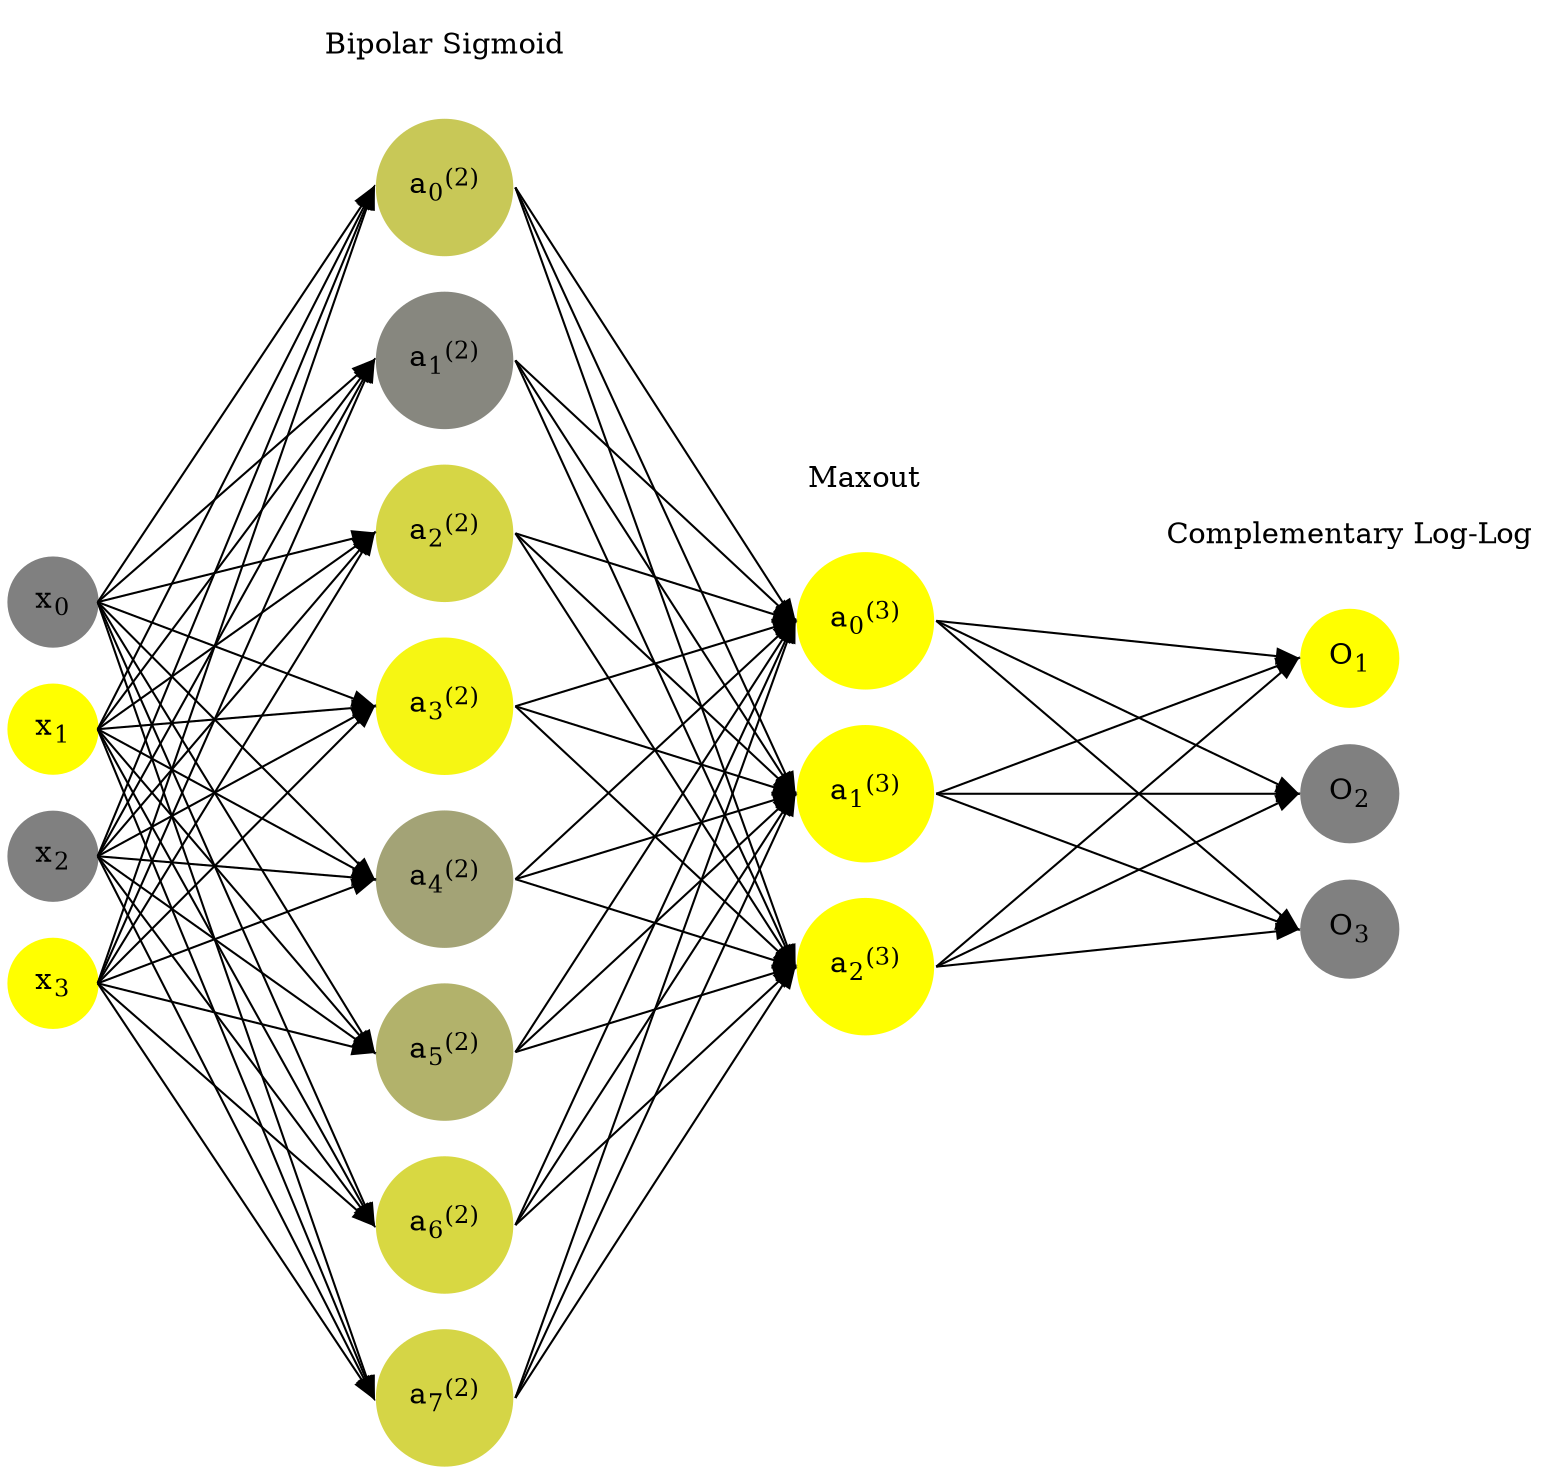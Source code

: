 digraph G {
	rankdir = LR;
	splines=false;
	edge[style=invis];
	ranksep= 1.4;
	{
	node [shape=circle, color="0.1667, 0.0, 0.5", style=filled, fillcolor="0.1667, 0.0, 0.5"];
	x0 [label=<x<sub>0</sub>>];
	}
	{
	node [shape=circle, color="0.1667, 1.0, 1.0", style=filled, fillcolor="0.1667, 1.0, 1.0"];
	x1 [label=<x<sub>1</sub>>];
	}
	{
	node [shape=circle, color="0.1667, 0.0, 0.5", style=filled, fillcolor="0.1667, 0.0, 0.5"];
	x2 [label=<x<sub>2</sub>>];
	}
	{
	node [shape=circle, color="0.1667, 1.0, 1.0", style=filled, fillcolor="0.1667, 1.0, 1.0"];
	x3 [label=<x<sub>3</sub>>];
	}
	{
	node [shape=circle, color="0.1667, 0.563411, 0.781706", style=filled, fillcolor="0.1667, 0.563411, 0.781706"];
	a02 [label=<a<sub>0</sub><sup>(2)</sup>>];
	}
	{
	node [shape=circle, color="0.1667, 0.061356, 0.530678", style=filled, fillcolor="0.1667, 0.061356, 0.530678"];
	a12 [label=<a<sub>1</sub><sup>(2)</sup>>];
	}
	{
	node [shape=circle, color="0.1667, 0.678174, 0.839087", style=filled, fillcolor="0.1667, 0.678174, 0.839087"];
	a22 [label=<a<sub>2</sub><sup>(2)</sup>>];
	}
	{
	node [shape=circle, color="0.1667, 0.922356, 0.961178", style=filled, fillcolor="0.1667, 0.922356, 0.961178"];
	a32 [label=<a<sub>3</sub><sup>(2)</sup>>];
	}
	{
	node [shape=circle, color="0.1667, 0.278010, 0.639005", style=filled, fillcolor="0.1667, 0.278010, 0.639005"];
	a42 [label=<a<sub>4</sub><sup>(2)</sup>>];
	}
	{
	node [shape=circle, color="0.1667, 0.395400, 0.697700", style=filled, fillcolor="0.1667, 0.395400, 0.697700"];
	a52 [label=<a<sub>5</sub><sup>(2)</sup>>];
	}
	{
	node [shape=circle, color="0.1667, 0.691482, 0.845741", style=filled, fillcolor="0.1667, 0.691482, 0.845741"];
	a62 [label=<a<sub>6</sub><sup>(2)</sup>>];
	}
	{
	node [shape=circle, color="0.1667, 0.669699, 0.834849", style=filled, fillcolor="0.1667, 0.669699, 0.834849"];
	a72 [label=<a<sub>7</sub><sup>(2)</sup>>];
	}
	{
	node [shape=circle, color="0.1667, 1.149857, 1.074928", style=filled, fillcolor="0.1667, 1.149857, 1.074928"];
	a03 [label=<a<sub>0</sub><sup>(3)</sup>>];
	}
	{
	node [shape=circle, color="0.1667, 1.149857, 1.074928", style=filled, fillcolor="0.1667, 1.149857, 1.074928"];
	a13 [label=<a<sub>1</sub><sup>(3)</sup>>];
	}
	{
	node [shape=circle, color="0.1667, 1.149857, 1.074928", style=filled, fillcolor="0.1667, 1.149857, 1.074928"];
	a23 [label=<a<sub>2</sub><sup>(3)</sup>>];
	}
	{
	node [shape=circle, color="0.1667, 1.0, 1.0", style=filled, fillcolor="0.1667, 1.0, 1.0"];
	O1 [label=<O<sub>1</sub>>];
	}
	{
	node [shape=circle, color="0.1667, 0.0, 0.5", style=filled, fillcolor="0.1667, 0.0, 0.5"];
	O2 [label=<O<sub>2</sub>>];
	}
	{
	node [shape=circle, color="0.1667, 0.0, 0.5", style=filled, fillcolor="0.1667, 0.0, 0.5"];
	O3 [label=<O<sub>3</sub>>];
	}
	{
	rank=same;
	x0->x1->x2->x3;
	}
	{
	rank=same;
	a02->a12->a22->a32->a42->a52->a62->a72;
	}
	{
	rank=same;
	a03->a13->a23;
	}
	{
	rank=same;
	O1->O2->O3;
	}
	l1 [shape=plaintext,label="Bipolar Sigmoid"];
	l1->a02;
	{rank=same; l1;a02};
	l2 [shape=plaintext,label="Maxout"];
	l2->a03;
	{rank=same; l2;a03};
	l3 [shape=plaintext,label="Complementary Log-Log"];
	l3->O1;
	{rank=same; l3;O1};
edge[style=solid, tailport=e, headport=w];
	{x0;x1;x2;x3} -> {a02;a12;a22;a32;a42;a52;a62;a72};
	{a02;a12;a22;a32;a42;a52;a62;a72} -> {a03;a13;a23};
	{a03;a13;a23} -> {O1,O2,O3};
}